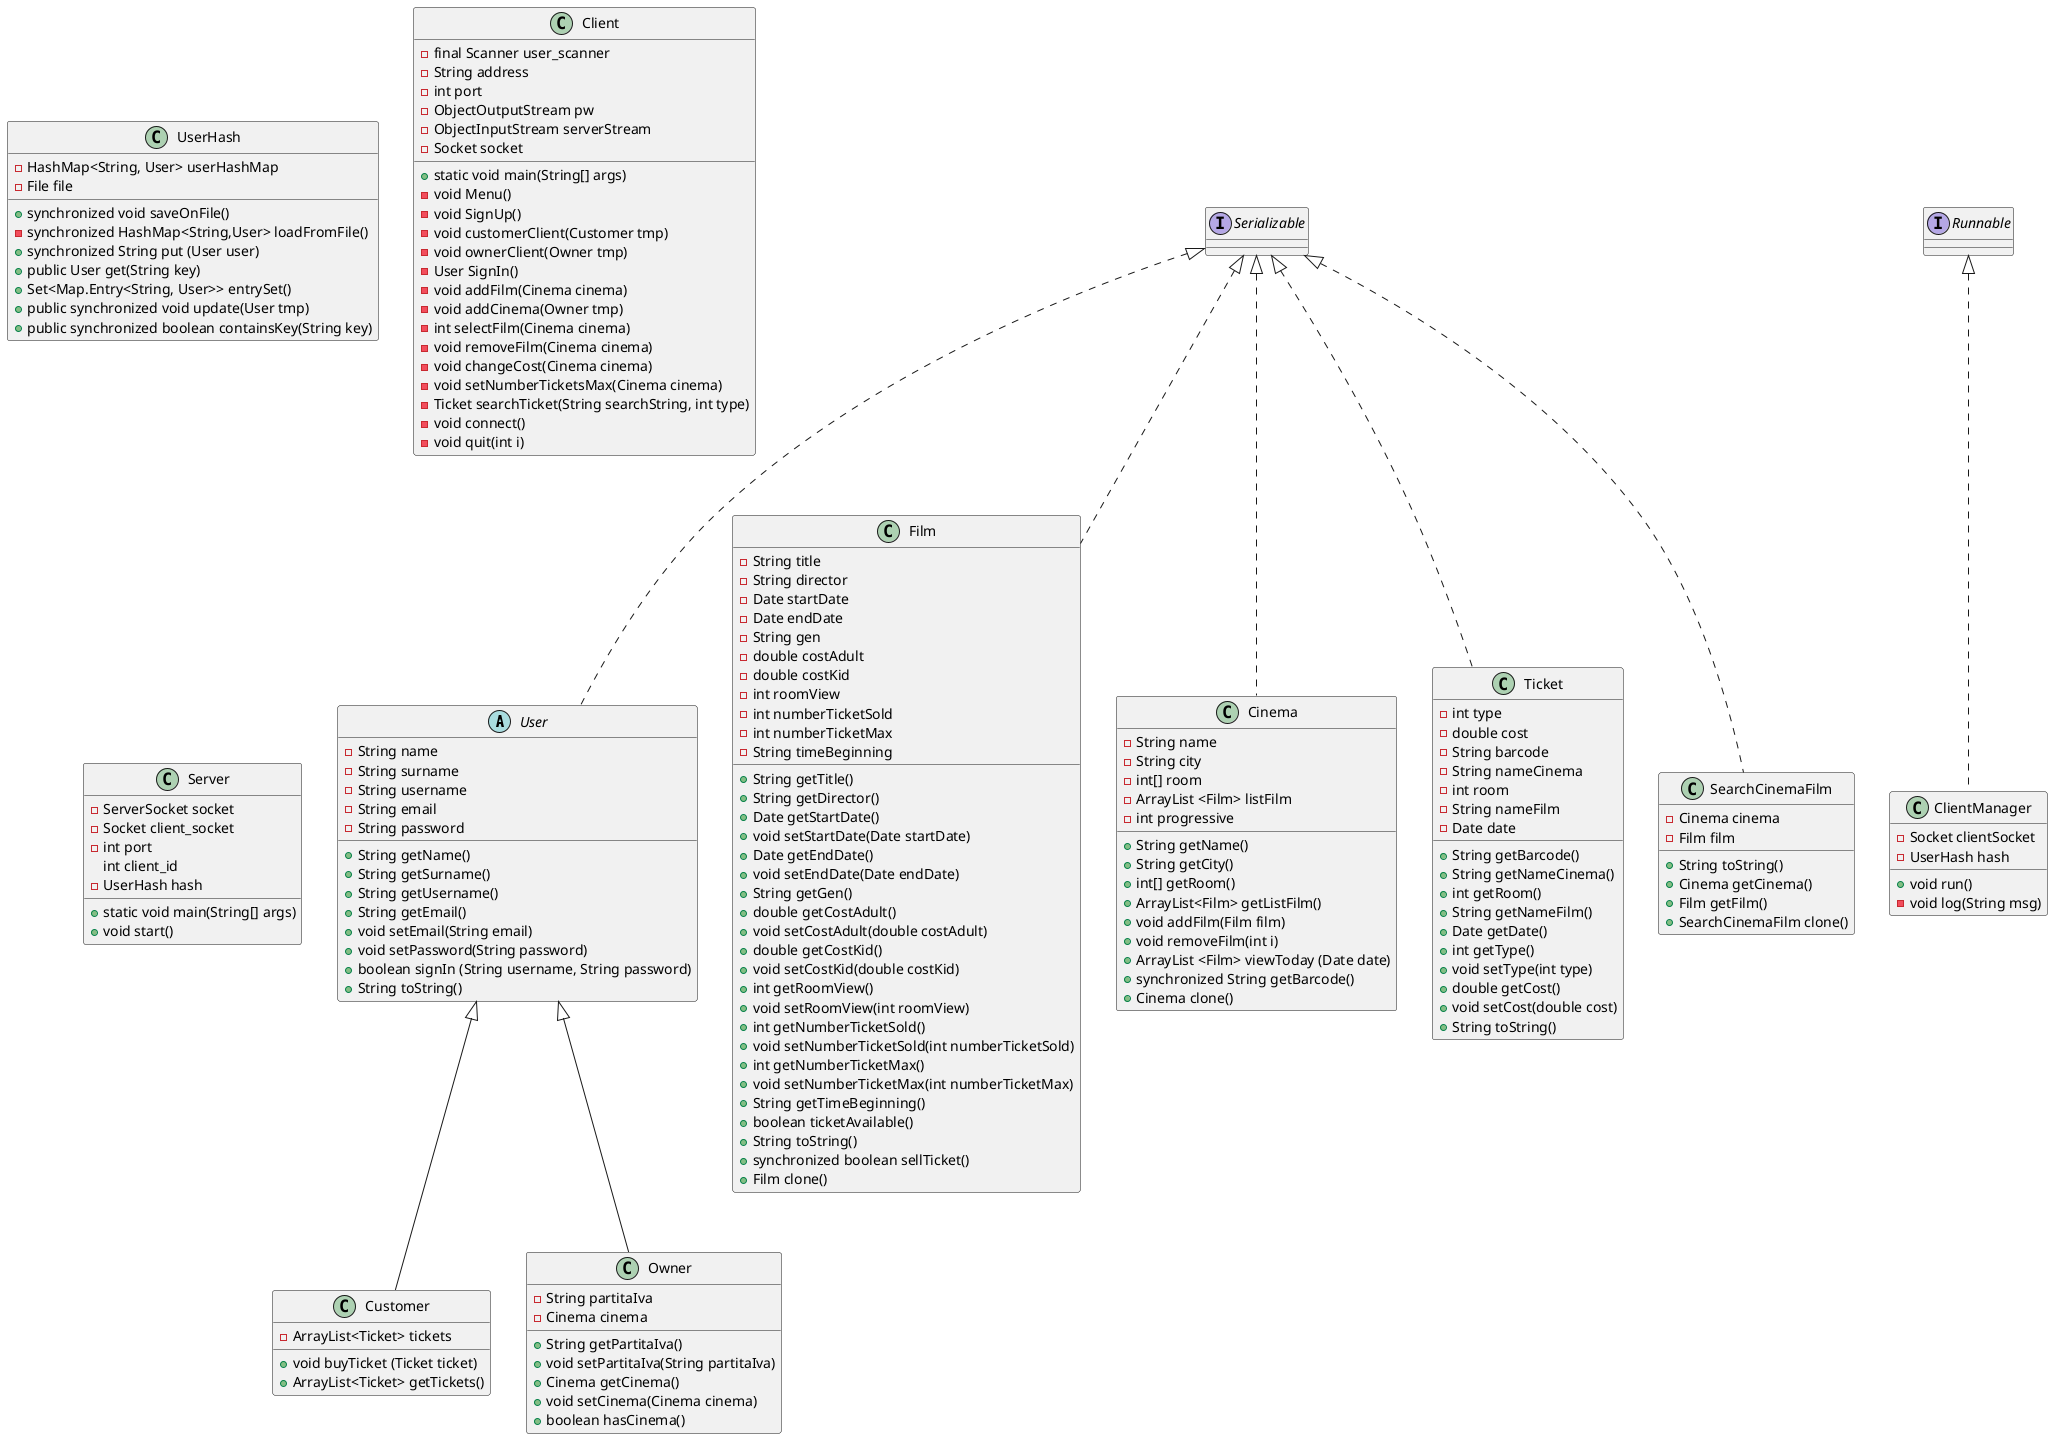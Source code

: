 @startuml diagram
abstract class User implements Serializable{
    -String name
    -String surname
    -String username
    -String email
    -String password
    +String getName()
    +String getSurname()     
    +String getUsername()   
    +String getEmail() 
    +void setEmail(String email) 
    +void setPassword(String password) 
    +boolean signIn (String username, String password)
    +String toString() 
}

class Customer extends User{
    -ArrayList<Ticket> tickets   
    +void buyTicket (Ticket ticket)
    +ArrayList<Ticket> getTickets()   
}

class Owner extends User{
    -String partitaIva
    -Cinema cinema
    +String getPartitaIva()
    +void setPartitaIva(String partitaIva)
    +Cinema getCinema()
    +void setCinema(Cinema cinema)
    +boolean hasCinema()
}

class Film implements Serializable{
    -String title
    -String director 
    -Date startDate 
    -Date endDate 
    -String gen 
    -double costAdult
    -double costKid
    -int roomView 
    -int numberTicketSold  
    -int numberTicketMax  
    -String timeBeginning  
    +String getTitle() 
    +String getDirector()
    +Date getStartDate()
    +void setStartDate(Date startDate) 
    +Date getEndDate() 
    +void setEndDate(Date endDate) 
    +String getGen() 
    +double getCostAdult()
    +void setCostAdult(double costAdult)
    +double getCostKid()       
    +void setCostKid(double costKid)
    +int getRoomView()
    +void setRoomView(int roomView) 
    +int getNumberTicketSold() 
    +void setNumberTicketSold(int numberTicketSold) 
    +int getNumberTicketMax() 
    +void setNumberTicketMax(int numberTicketMax) 
    +String getTimeBeginning()
    +boolean ticketAvailable()    
    +String toString() 
    +synchronized boolean sellTicket()
    +Film clone()
}

class Cinema implements Serializable{
    -String name
    -String city
    -int[] room 
    -ArrayList <Film> listFilm
    -int progressive
    +String getName()
    +String getCity()
    +int[] getRoom()
    +ArrayList<Film> getListFilm() 
    +void addFilm(Film film)
    +void removeFilm(int i)
    +ArrayList <Film> viewToday (Date date)
    +synchronized String getBarcode()
    +Cinema clone()
}

class Ticket implements Serializable{
    -int type 
    -double cost
    -String barcode
    -String nameCinema
    -int room 
    -String nameFilm
    -Date date    
    +String getBarcode() 
    +String getNameCinema() 
    +int getRoom() 
    +String getNameFilm() 
    +Date getDate() 
    +int getType() 
    +void setType(int type)
    +double getCost() 
    +void setCost(double cost) 
    +String toString() 
}

class SearchCinemaFilm implements Serializable{
    -Cinema cinema
    -Film film
    +String toString()
    +Cinema getCinema() 
    +Film getFilm()
    +SearchCinemaFilm clone()      
}

class UserHash {
    -HashMap<String, User> userHashMap
    -File file
    +synchronized void saveOnFile() 
    -synchronized HashMap<String,User> loadFromFile() 
    +synchronized String put (User user)
    +public User get(String key)
    +Set<Map.Entry<String, User>> entrySet()
    +public synchronized void update(User tmp)
    +public synchronized boolean containsKey(String key)
}
class Client{
    -final Scanner user_scanner
    -String address
    -int port
    -ObjectOutputStream pw
    -ObjectInputStream serverStream
    -Socket socket
    +static void main(String[] args)
    -void Menu()
    -void SignUp()
    -void customerClient(Customer tmp)
    -void ownerClient(Owner tmp)
    -User SignIn()
    -void addFilm(Cinema cinema)
    -void addCinema(Owner tmp)
    -int selectFilm(Cinema cinema)
    -void removeFilm(Cinema cinema)
    -void changeCost(Cinema cinema)
    -void setNumberTicketsMax(Cinema cinema)
    -Ticket searchTicket(String searchString, int type)
    -void connect()
    -void quit(int i)
}
class Server{
    -ServerSocket socket
    -Socket client_socket
    -int port
    int client_id
    -UserHash hash
    +static void main(String[] args)
    +void start()
}
class ClientManager implements Runnable{
    -Socket clientSocket
    -UserHash hash
    +void run()
    -void log(String msg)
}
@enduml